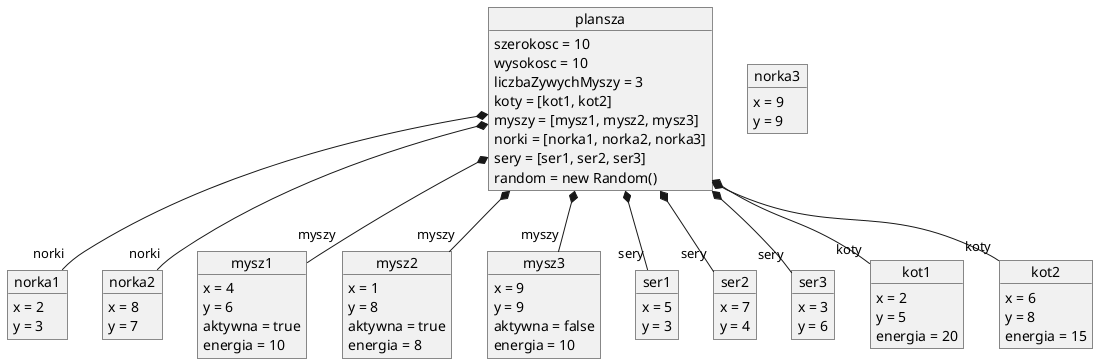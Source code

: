 @startuml

object plansza {
    szerokosc = 10
    wysokosc = 10
    liczbaZywychMyszy = 3
    koty = [kot1, kot2]
    myszy = [mysz1, mysz2, mysz3]
    norki = [norka1, norka2, norka3]
    sery = [ser1, ser2, ser3]
    random = new Random()
}

object norka1 {
    x = 2
    y = 3
}

object norka2 {
    x = 8
    y = 7
}
object norka3 {
    x = 9
    y = 9
}

object mysz1 {
    x = 4
    y = 6
    aktywna = true
    energia = 10
}

object mysz2 {
    x = 1
    y = 8
    aktywna = true
    energia = 8
}

object mysz3 {
    x = 9
    y = 9
    aktywna = false
    energia = 10
}

object ser1 {
    x = 5
    y = 3
}

object ser2 {
    x = 7
    y = 4
}

object ser3 {
    x = 3
    y = 6
}

object kot1 {
    x = 2
    y = 5
    energia = 20
}

object kot2 {
    x = 6
    y = 8
    energia = 15
}

' Relacje kompozycji
plansza *-- "norki" norka1
plansza *-- "norki" norka2
plansza *-- "myszy" mysz1
plansza *-- "myszy" mysz2
plansza *-- "myszy" mysz3
plansza *-- "sery" ser1
plansza *-- "sery" ser2
plansza *-- "sery" ser3
plansza *-- "koty" kot1
plansza *-- "koty" kot2

@enduml